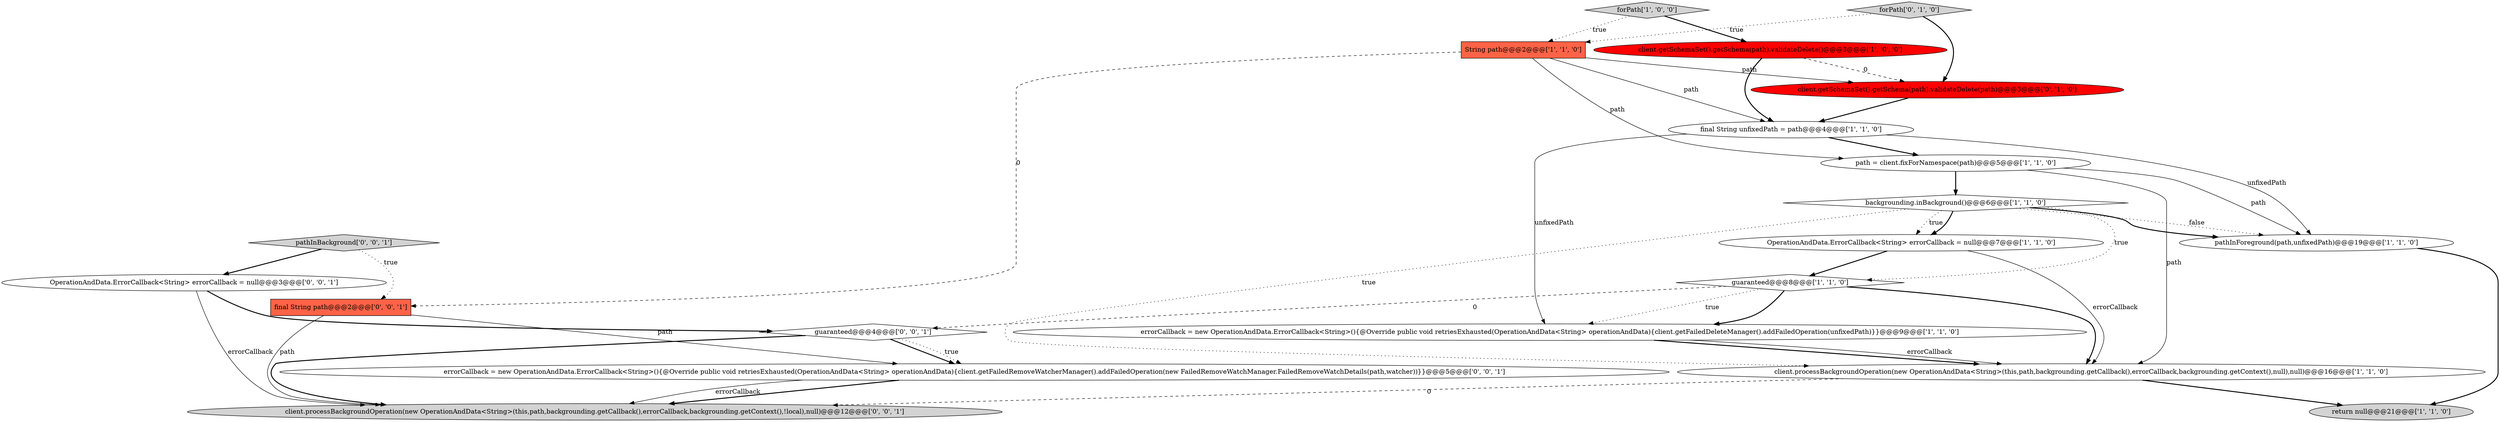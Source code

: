 digraph {
15 [style = filled, label = "OperationAndData.ErrorCallback<String> errorCallback = null@@@3@@@['0', '0', '1']", fillcolor = white, shape = ellipse image = "AAA0AAABBB3BBB"];
17 [style = filled, label = "pathInBackground['0', '0', '1']", fillcolor = lightgray, shape = diamond image = "AAA0AAABBB3BBB"];
13 [style = filled, label = "client.getSchemaSet().getSchema(path).validateDelete(path)@@@3@@@['0', '1', '0']", fillcolor = red, shape = ellipse image = "AAA1AAABBB2BBB"];
0 [style = filled, label = "client.processBackgroundOperation(new OperationAndData<String>(this,path,backgrounding.getCallback(),errorCallback,backgrounding.getContext(),null),null)@@@16@@@['1', '1', '0']", fillcolor = white, shape = ellipse image = "AAA0AAABBB1BBB"];
18 [style = filled, label = "errorCallback = new OperationAndData.ErrorCallback<String>(){@Override public void retriesExhausted(OperationAndData<String> operationAndData){client.getFailedRemoveWatcherManager().addFailedOperation(new FailedRemoveWatchManager.FailedRemoveWatchDetails(path,watcher))}}@@@5@@@['0', '0', '1']", fillcolor = white, shape = ellipse image = "AAA0AAABBB3BBB"];
5 [style = filled, label = "guaranteed@@@8@@@['1', '1', '0']", fillcolor = white, shape = diamond image = "AAA0AAABBB1BBB"];
7 [style = filled, label = "forPath['1', '0', '0']", fillcolor = lightgray, shape = diamond image = "AAA0AAABBB1BBB"];
1 [style = filled, label = "return null@@@21@@@['1', '1', '0']", fillcolor = lightgray, shape = ellipse image = "AAA0AAABBB1BBB"];
2 [style = filled, label = "final String unfixedPath = path@@@4@@@['1', '1', '0']", fillcolor = white, shape = ellipse image = "AAA0AAABBB1BBB"];
12 [style = filled, label = "forPath['0', '1', '0']", fillcolor = lightgray, shape = diamond image = "AAA0AAABBB2BBB"];
3 [style = filled, label = "errorCallback = new OperationAndData.ErrorCallback<String>(){@Override public void retriesExhausted(OperationAndData<String> operationAndData){client.getFailedDeleteManager().addFailedOperation(unfixedPath)}}@@@9@@@['1', '1', '0']", fillcolor = white, shape = ellipse image = "AAA0AAABBB1BBB"];
6 [style = filled, label = "OperationAndData.ErrorCallback<String> errorCallback = null@@@7@@@['1', '1', '0']", fillcolor = white, shape = ellipse image = "AAA0AAABBB1BBB"];
4 [style = filled, label = "String path@@@2@@@['1', '1', '0']", fillcolor = tomato, shape = box image = "AAA0AAABBB1BBB"];
9 [style = filled, label = "path = client.fixForNamespace(path)@@@5@@@['1', '1', '0']", fillcolor = white, shape = ellipse image = "AAA0AAABBB1BBB"];
10 [style = filled, label = "backgrounding.inBackground()@@@6@@@['1', '1', '0']", fillcolor = white, shape = diamond image = "AAA0AAABBB1BBB"];
14 [style = filled, label = "final String path@@@2@@@['0', '0', '1']", fillcolor = tomato, shape = box image = "AAA0AAABBB3BBB"];
16 [style = filled, label = "guaranteed@@@4@@@['0', '0', '1']", fillcolor = white, shape = diamond image = "AAA0AAABBB3BBB"];
8 [style = filled, label = "pathInForeground(path,unfixedPath)@@@19@@@['1', '1', '0']", fillcolor = white, shape = ellipse image = "AAA0AAABBB1BBB"];
19 [style = filled, label = "client.processBackgroundOperation(new OperationAndData<String>(this,path,backgrounding.getCallback(),errorCallback,backgrounding.getContext(),!local),null)@@@12@@@['0', '0', '1']", fillcolor = lightgray, shape = ellipse image = "AAA0AAABBB3BBB"];
11 [style = filled, label = "client.getSchemaSet().getSchema(path).validateDelete()@@@3@@@['1', '0', '0']", fillcolor = red, shape = ellipse image = "AAA1AAABBB1BBB"];
5->3 [style = bold, label=""];
10->6 [style = dotted, label="true"];
9->8 [style = solid, label="path"];
7->11 [style = bold, label=""];
16->18 [style = bold, label=""];
4->9 [style = solid, label="path"];
2->8 [style = solid, label="unfixedPath"];
6->0 [style = solid, label="errorCallback"];
0->19 [style = dashed, label="0"];
15->19 [style = solid, label="errorCallback"];
18->19 [style = bold, label=""];
17->14 [style = dotted, label="true"];
14->19 [style = solid, label="path"];
2->9 [style = bold, label=""];
9->10 [style = bold, label=""];
5->3 [style = dotted, label="true"];
16->19 [style = bold, label=""];
15->16 [style = bold, label=""];
10->5 [style = dotted, label="true"];
10->6 [style = bold, label=""];
11->2 [style = bold, label=""];
3->0 [style = bold, label=""];
4->13 [style = solid, label="path"];
4->2 [style = solid, label="path"];
18->19 [style = solid, label="errorCallback"];
5->16 [style = dashed, label="0"];
8->1 [style = bold, label=""];
12->13 [style = bold, label=""];
6->5 [style = bold, label=""];
11->13 [style = dashed, label="0"];
10->8 [style = bold, label=""];
5->0 [style = bold, label=""];
0->1 [style = bold, label=""];
3->0 [style = solid, label="errorCallback"];
9->0 [style = solid, label="path"];
10->8 [style = dotted, label="false"];
7->4 [style = dotted, label="true"];
14->18 [style = solid, label="path"];
17->15 [style = bold, label=""];
10->0 [style = dotted, label="true"];
4->14 [style = dashed, label="0"];
12->4 [style = dotted, label="true"];
2->3 [style = solid, label="unfixedPath"];
13->2 [style = bold, label=""];
16->18 [style = dotted, label="true"];
}
